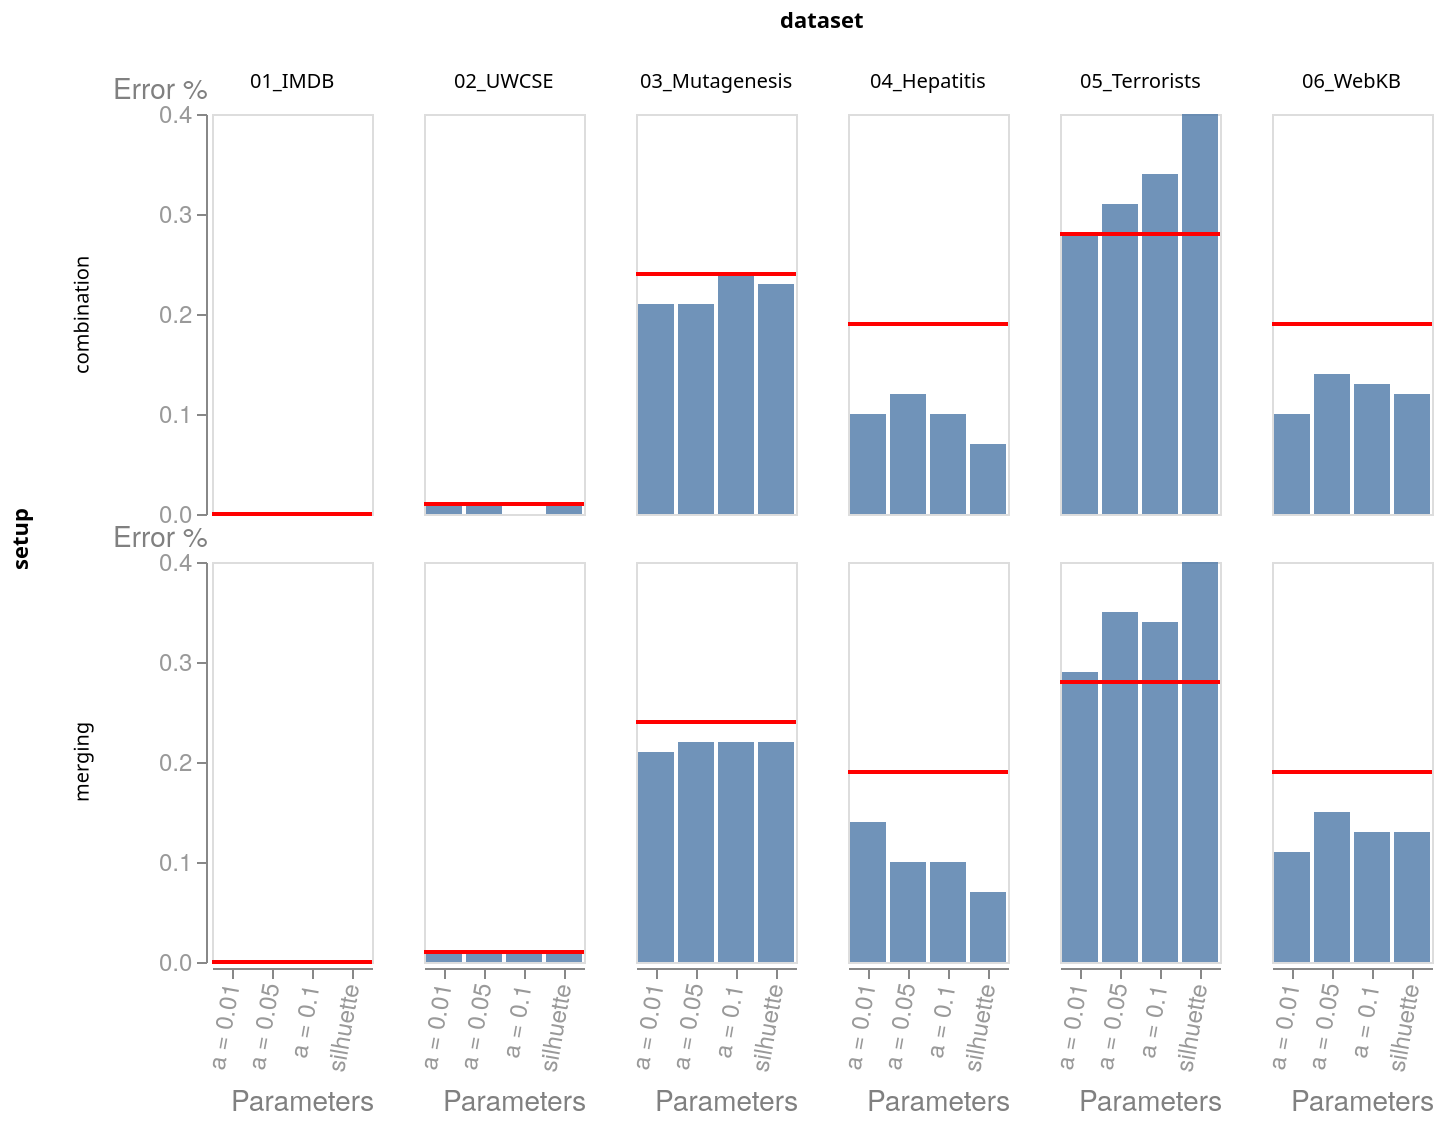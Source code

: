 {
  "$schema": "https://vega.github.io/schema/vega-lite/v2.json",
  "data": {
    "values": [
      {
        "algorithm": "-",
        "setup": "combination",
        "params": "original",
        "acc": 1.0,
        "complexity": 2.0,
        "dataset": "01_IMDB"
      },
      {
        "algorithm": "-",
        "setup": "combination",
        "params": "original",
        "acc": 0.99,
        "complexity": 3.0,
        "dataset": "02_UWCSE"
      },
      {
        "algorithm": "-",
        "setup": "combination",
        "params": "original",
        "acc": 0.76,
        "complexity": 27.2,
        "dataset": "03_Mutagenesis"
      },
      {
        "algorithm": "-",
        "setup": "combination",
        "params": "original",
        "acc": 0.72,
        "complexity": 84.6,
        "dataset": "05_Terrorists"
      },
      {
        "algorithm": "-",
        "setup": "combination",
        "params": "original",
        "acc": 0.81,
        "complexity": 22.4,
        "dataset": "04_Hepatitis"
      },
      {
        "algorithm": "-",
        "setup": "combination",
        "params": "original",
        "acc": 0.81,
        "complexity": 18.2,
        "dataset": "06_WebKB"
      },
      {
        "algorithm": "-",
        "setup": "merging",
        "params": "original",
        "acc": 1.0,
        "complexity": 2.0,
        "dataset": "01_IMDB"
      },
      {
        "algorithm": "-",
        "setup": "merging",
        "params": "original",
        "acc": 0.99,
        "complexity": 3.0,
        "dataset": "02_UWCSE"
      },
      {
        "algorithm": "-",
        "setup": "merging",
        "params": "original",
        "acc": 0.76,
        "complexity": 27.2,
        "dataset": "03_Mutagenesis"
      },
      {
        "algorithm": "-",
        "setup": "merging",
        "params": "original",
        "acc": 0.72,
        "complexity": 84.6,
        "dataset": "05_Terrorists"
      },
      {
        "algorithm": "-",
        "setup": "merging",
        "params": "original",
        "acc": 0.81,
        "complexity": 22.4,
        "dataset": "04_Hepatitis"
      },
      {
        "algorithm": "-",
        "setup": "merging",
        "params": "original",
        "acc": 0.81,
        "complexity": 18.2,
        "dataset": "06_WebKB"
      },
      {
        "algorithm": "Spectral",
        "setup": "merging",
        "params": "a = 0.01",
        "acc": 1.0,
        "complexity": 1.0,
        "dataset": "01_IMDB"
      },
      {
        "algorithm": "Spectral",
        "setup": "merging",
        "params": "a = 0.05",
        "acc": 1.0,
        "complexity": 1.0,
        "dataset": "01_IMDB"
      },
      {
        "algorithm": "Spectral",
        "setup": "merging",
        "params": "a = 0.1",
        "acc": 1.0,
        "complexity": 1.0,
        "dataset": "01_IMDB"
      },
      {
        "algorithm": "Spectral",
        "setup": "merging",
        "params": "silhuette",
        "acc": 1.0,
        "complexity": 1.0,
        "dataset": "01_IMDB"
      },
      {
        "algorithm": "Hierarchical",
        "setup": "merging",
        "params": "a = 0.01",
        "acc": 1.0,
        "complexity": 1.0,
        "dataset": "01_IMDB"
      },
      {
        "algorithm": "Hierarchical",
        "setup": "merging",
        "params": "a = 0.05",
        "acc": 1.0,
        "complexity": 1.0,
        "dataset": "01_IMDB"
      },
      {
        "algorithm": "Hierarchical",
        "setup": "merging",
        "params": "a = 0.1",
        "acc": 1.0,
        "complexity": 1.0,
        "dataset": "01_IMDB"
      },
      {
        "algorithm": "Hierarchical",
        "setup": "merging",
        "params": "silhuette",
        "acc": 1.0,
        "complexity": 1.0,
        "dataset": "01_IMDB"
      },
      {
        "algorithm": "Spectral",
        "setup": "merging",
        "params": "a = 0.01",
        "acc": 0.99,
        "complexity": 1.2,
        "dataset": "02_UWCSE"
      },
      {
        "algorithm": "Spectral",
        "setup": "merging",
        "params": "a = 0.05",
        "acc": 0.99,
        "complexity": 1.0,
        "dataset": "02_UWCSE"
      },
      {
        "algorithm": "Spectral",
        "setup": "merging",
        "params": "a = 0.1",
        "acc": 0.99,
        "complexity": 1.2,
        "dataset": "02_UWCSE"
      },
      {
        "algorithm": "Spectral",
        "setup": "merging",
        "params": "silhuette",
        "acc": 0.99,
        "complexity": 1.0,
        "dataset": "02_UWCSE"
      },
      {
        "algorithm": "Hierarchical",
        "setup": "merging",
        "params": "a = 0.01",
        "acc": 1.0,
        "complexity": 4.4,
        "dataset": "02_UWCSE"
      },
      {
        "algorithm": "Hierarchical",
        "setup": "merging",
        "params": "a = 0.05",
        "acc": 1.0,
        "complexity": 4.2,
        "dataset": "02_UWCSE"
      },
      {
        "algorithm": "Hierarchical",
        "setup": "merging",
        "params": "a = 0.1",
        "acc": 1.0,
        "complexity": 4.0,
        "dataset": "02_UWCSE"
      },
      {
        "algorithm": "Hierarchical",
        "setup": "merging",
        "params": "silhuette",
        "acc": 1.0,
        "complexity": 1.0,
        "dataset": "02_UWCSE"
      },
      {
        "algorithm": "Spectral",
        "setup": "merging",
        "params": "a = 0.01",
        "acc": 0.79,
        "complexity": 6.6,
        "dataset": "03_Mutagenesis"
      },
      {
        "algorithm": "Spectral",
        "setup": "merging",
        "params": "a = 0.05",
        "acc": 0.78,
        "complexity": 2.4,
        "dataset": "03_Mutagenesis"
      },
      {
        "algorithm": "Spectral",
        "setup": "merging",
        "params": "a = 0.1",
        "acc": 0.78,
        "complexity": 1.8,
        "dataset": "03_Mutagenesis"
      },
      {
        "algorithm": "Spectral",
        "setup": "merging",
        "params": "silhuette",
        "acc": 0.78,
        "complexity": 2.0,
        "dataset": "03_Mutagenesis"
      },
      {
        "algorithm": "Hierarchical",
        "setup": "merging",
        "params": "a = 0.01",
        "acc": 0.83,
        "complexity": 2.0,
        "dataset": "03_Mutagenesis"
      },
      {
        "algorithm": "Hierarchical",
        "setup": "merging",
        "params": "a = 0.05",
        "acc": 0.83,
        "complexity": 2.0,
        "dataset": "03_Mutagenesis"
      },
      {
        "algorithm": "Hierarchical",
        "setup": "merging",
        "params": "a = 0.1",
        "acc": 0.79,
        "complexity": 5.2,
        "dataset": "03_Mutagenesis"
      },
      {
        "algorithm": "Hierarchical",
        "setup": "merging",
        "params": "silhuette",
        "acc": 0.80,
        "complexity": 3.4,
        "dataset": "03_Mutagenesis"
      },
      {
        "algorithm": "Spectral",
        "setup": "merging",
        "params": "a = 0.01",
        "acc": 0.71,
        "complexity": 34.4,
        "dataset": "05_Terrorists"
      },
      {
        "algorithm": "Spectral",
        "setup": "merging",
        "params": "a = 0.05",
        "acc": 0.65,
        "complexity": 21.6,
        "dataset": "05_Terrorists"
      },
      {
        "algorithm": "Spectral",
        "setup": "merging",
        "params": "a = 0.1",
        "acc": 0.66,
        "complexity": 32.4,
        "dataset": "05_Terrorists"
      },
      {
        "algorithm": "Spectral",
        "setup": "merging",
        "params": "silhuette",
        "acc": 0.60,
        "complexity": 23.6,
        "dataset": "05_Terrorists"
      },
      {
        "algorithm": "Hierarchical",
        "setup": "merging",
        "params": "a = 0.01",
        "acc": 0.48,
        "complexity": 9.4,
        "dataset": "05_Terrorists"
      },
      {
        "algorithm": "Hierarchical",
        "setup": "merging",
        "params": "a = 0.05",
        "acc": 0.48,
        "complexity": 11.6,
        "dataset": "05_Terrorists"
      },
      {
        "algorithm": "Hierarchical",
        "setup": "merging",
        "params": "a = 0.1",
        "acc": 0.47,
        "complexity": 8.8,
        "dataset": "05_Terrorists"
      },
      {
        "algorithm": "Hierarchical",
        "setup": "merging",
        "params": "silhuette",
        "acc": 0.47,
        "complexity": 13.0,
        "dataset": "05_Terrorists"
      },
      {
        "algorithm": "Spectral",
        "setup": "merging",
        "params": "a = 0.01",
        "acc": 0.86,
        "complexity": 19.6,
        "dataset": "04_Hepatitis"
      },
      {
        "algorithm": "Spectral",
        "setup": "merging",
        "params": "a = 0.05",
        "acc": 0.90,
        "complexity": 7.6,
        "dataset": "04_Hepatitis"
      },
      {
        "algorithm": "Spectral",
        "setup": "merging",
        "params": "a = 0.1",
        "acc": 0.90,
        "complexity": 6.5,
        "dataset": "04_Hepatitis"
      },
      {
        "algorithm": "Spectral",
        "setup": "merging",
        "params": "silhuette",
        "acc": 0.93,
        "complexity": 5.33,
        "dataset": "04_Hepatitis"
      },
      {
        "algorithm": "Hierarchical",
        "setup": "merging",
        "params": "a = 0.01",
        "acc": 0.86,
        "complexity": 12.0,
        "dataset": "04_Hepatitis"
      },
      {
        "algorithm": "Hierarchical",
        "setup": "merging",
        "params": "a = 0.05",
        "acc": 0.82,
        "complexity": 16.0,
        "dataset": "04_Hepatitis"
      },
      {
        "algorithm": "Hierarchical",
        "setup": "merging",
        "params": "a = 0.1",
        "acc": 0.82,
        "complexity": 13.4,
        "dataset": "04_Hepatitis"
      },
      {
        "algorithm": "Hierarchical",
        "setup": "merging",
        "params": "silhuette",
        "acc": 0.93,
        "complexity": 8.66,
        "dataset": "04_Hepatitis"
      },
      {
        "algorithm": "Spectral",
        "setup": "merging",
        "params": "a = 0.01",
        "acc": 0.89,
        "complexity": 13.6,
        "dataset": "06_WebKB"
      },
      {
        "algorithm": "Spectral",
        "setup": "merging",
        "params": "a = 0.05",
        "acc": 0.85,
        "complexity": 15.6,
        "dataset": "06_WebKB"
      },
      {
        "algorithm": "Spectral",
        "setup": "merging",
        "params": "a = 0.1",
        "acc": 0.87,
        "complexity": 17.8,
        "dataset": "06_WebKB"
      },
      {
        "algorithm": "Spectral",
        "setup": "merging",
        "params": "silhuette",
        "acc": 0.87,
        "complexity": 14.8,
        "dataset": "06_WebKB"
      },
      {
        "algorithm": "Hierarchical",
        "setup": "merging",
        "params": "a = 0.01",
        "acc": 0.83,
        "complexity": 12.6,
        "dataset": "06_WebKB"
      },
      {
        "algorithm": "Hierarchical",
        "setup": "merging",
        "params": "a = 0.05",
        "acc": 0.69,
        "complexity": 27.2,
        "dataset": "06_WebKB"
      },
      {
        "algorithm": "Hierarchical",
        "setup": "merging",
        "params": "a = 0.1",
        "acc": 0.61,
        "complexity": 32.2,
        "dataset": "06_WebKB"
      },
      {
        "algorithm": "Hierarchical",
        "setup": "merging",
        "params": "silhuette",
        "acc": 0.68,
        "complexity": 18.0,
        "dataset": "06_WebKB"
      },
      {
        "algorithm": "Spectral",
        "setup": "combination",
        "params": "a = 0.01",
        "acc": 1.0,
        "complexity": 1.0,
        "dataset": "01_IMDB"
      },
      {
        "algorithm": "Spectral",
        "setup": "combination",
        "params": "a = 0.05",
        "acc": 1.0,
        "complexity": 1.0,
        "dataset": "01_IMDB"
      },
      {
        "algorithm": "Spectral",
        "setup": "combination",
        "params": "a = 0.1",
        "acc": 1.0,
        "complexity": 1.0,
        "dataset": "01_IMDB"
      },
      {
        "algorithm": "Spectral",
        "setup": "combination",
        "params": "silhuette",
        "acc": 1.0,
        "complexity": 1.0,
        "dataset": "01_IMDB"
      },
      {
        "algorithm": "Hierarchical",
        "setup": "combination",
        "params": "a = 0.01",
        "acc": 1.0,
        "complexity": 1.0,
        "dataset": "01_IMDB"
      },
      {
        "algorithm": "Hierarchical",
        "setup": "combination",
        "params": "a = 0.05",
        "acc": 1.0,
        "complexity": 1.0,
        "dataset": "01_IMDB"
      },
      {
        "algorithm": "Hierarchical",
        "setup": "combination",
        "params": "a = 0.1",
        "acc": 1.0,
        "complexity": 1.0,
        "dataset": "01_IMDB"
      },
      {
        "algorithm": "Hierarchical",
        "setup": "combination",
        "params": "silhuette",
        "acc": 1.0,
        "complexity": 1.0,
        "dataset": "01_IMDB"
      },
      {
        "algorithm": "Spectral",
        "setup": "combination",
        "params": "a = 0.01",
        "acc": 0.99,
        "complexity": 1.2,
        "dataset": "02_UWCSE"
      },
      {
        "algorithm": "Spectral",
        "setup": "combination",
        "params": "a = 0.05",
        "acc": 0.99,
        "complexity": 1.0,
        "dataset": "02_UWCSE"
      },
      {
        "algorithm": "Spectral",
        "setup": "combination",
        "params": "a = 0.1",
        "acc": 1.0,
        "complexity": 1.0,
        "dataset": "02_UWCSE"
      },
      {
        "algorithm": "Spectral",
        "setup": "combination",
        "params": "silhuette",
        "acc": 0.99,
        "complexity": 1.0,
        "dataset": "02_UWCSE"
      },
      {
        "algorithm": "Hierarchical",
        "setup": "combination",
        "params": "a = 0.01",
        "acc": 0.99,
        "complexity": 2.8,
        "dataset": "02_UWCSE"
      },
      {
        "algorithm": "Hierarchical",
        "setup": "combination",
        "params": "a = 0.05",
        "acc": 0.99,
        "complexity": 2.8,
        "dataset": "02_UWCSE"
      },
      {
        "algorithm": "Hierarchical",
        "setup": "combination",
        "params": "a = 0.1",
        "acc": 0.99,
        "complexity": 2.8,
        "dataset": "02_UWCSE"
      },
      {
        "algorithm": "Hierarchical",
        "setup": "combination",
        "params": "silhuette",
        "acc": 0.99,
        "complexity": 2.0,
        "dataset": "02_UWCSE"
      },
      {
        "algorithm": "Spectral",
        "setup": "combination",
        "params": "a = 0.01",
        "acc": 0.79,
        "complexity": 2.0,
        "dataset": "03_Mutagenesis"
      },
      {
        "algorithm": "Spectral",
        "setup": "combination",
        "params": "a = 0.05",
        "acc": 0.79,
        "complexity": 2.0,
        "dataset": "03_Mutagenesis"
      },
      {
        "algorithm": "Spectral",
        "setup": "combination",
        "params": "a = 0.1",
        "acc": 0.76,
        "complexity": 2.0,
        "dataset": "03_Mutagenesis"
      },
      {
        "algorithm": "Spectral",
        "setup": "combination",
        "params": "silhuette",
        "acc": 0.77,
        "complexity": 2.0,
        "dataset": "03_Mutagenesis"
      },
      {
        "algorithm": "Hierarchical",
        "setup": "combination",
        "params": "a = 0.01",
        "acc": 0.79,
        "complexity": 4.0,
        "dataset": "03_Mutagenesis"
      },
      {
        "algorithm": "Hierarchical",
        "setup": "combination",
        "params": "a = 0.05",
        "acc": 0.78,
        "complexity": 2.8,
        "dataset": "03_Mutagenesis"
      },
      {
        "algorithm": "Hierarchical",
        "setup": "combination",
        "params": "a = 0.1",
        "acc": 0.78,
        "complexity": 11.0,
        "dataset": "03_Mutagenesis"
      },
      {
        "algorithm": "Hierarchical",
        "setup": "combination",
        "params": "silhuette",
        "acc": 0.80,
        "complexity": 4.0,
        "dataset": "03_Mutagenesis"
      },
      {
        "algorithm": "Spectral",
        "setup": "combination",
        "params": "a = 0.01",
        "acc": 0.72,
        "complexity": 24.0,
        "dataset": "05_Terrorists"
      },
      {
        "algorithm": "Spectral",
        "setup": "combination",
        "params": "a = 0.05",
        "acc": 0.69,
        "complexity": 22.8,
        "dataset": "05_Terrorists"
      },
      {
        "algorithm": "Spectral",
        "setup": "combination",
        "params": "a = 0.1",
        "acc": 0.66,
        "complexity": 16.8,
        "dataset": "05_Terrorists"
      },
      {
        "algorithm": "Spectral",
        "setup": "combination",
        "params": "silhuette",
        "acc": 0.6,
        "complexity": 24.2,
        "dataset": "05_Terrorists"
      },
      {
        "algorithm": "Hierarchical",
        "setup": "combination",
        "params": "a = 0.01",
        "acc": 0.51,
        "complexity": 30.6,
        "dataset": "05_Terrorists"
      },
      {
        "algorithm": "Hierarchical",
        "setup": "combination",
        "params": "a = 0.05",
        "acc": 0.51,
        "complexity": 30.6,
        "dataset": "05_Terrorists"
      },
      {
        "algorithm": "Hierarchical",
        "setup": "combination",
        "params": "a = 0.1",
        "acc": 0.5,
        "complexity": 27.3,
        "dataset": "05_Terrorists"
      },
      {
        "algorithm": "Hierarchical",
        "setup": "combination",
        "params": "silhuette",
        "acc": 0.5,
        "complexity": 30.0,
        "dataset": "05_Terrorists"
      },
      {
        "algorithm": "Spectral",
        "setup": "combination",
        "params": "a = 0.01",
        "acc": 0.9,
        "complexity": 7.6,
        "dataset": "04_Hepatitis"
      },
      {
        "algorithm": "Spectral",
        "setup": "combination",
        "params": "a = 0.05",
        "acc": 0.88,
        "complexity": 12.2,
        "dataset": "04_Hepatitis"
      },
      {
        "algorithm": "Spectral",
        "setup": "combination",
        "params": "a = 0.1",
        "acc": 0.9,
        "complexity": 12.6,
        "dataset": "04_Hepatitis"
      },
      {
        "algorithm": "Spectral",
        "setup": "combination",
        "params": "silhuette",
        "acc": 0.93,
        "complexity": 16.4,
        "dataset": "04_Hepatitis"
      },
      {
        "algorithm": "Hierarchical",
        "setup": "combination",
        "params": "a = 0.01",
        "acc": 0.80,
        "complexity": 29.33,
        "dataset": "04_Hepatitis"
      },
      {
        "algorithm": "Hierarchical",
        "setup": "combination",
        "params": "a = 0.05",
        "acc": 0.82,
        "complexity": 16.33,
        "dataset": "04_Hepatitis"
      },
      {
        "algorithm": "Hierarchical",
        "setup": "combination",
        "params": "a = 0.1",
        "acc": 0.78,
        "complexity": 14.0,
        "dataset": "04_Hepatitis"
      },
      {
        "algorithm": "Hierarchical",
        "setup": "combination",
        "params": "silhuette",
        "acc": 0.83,
        "complexity": 11.6,
        "dataset": "04_Hepatitis"
      },
      {
        "algorithm": "Spectral",
        "setup": "combination",
        "params": "a = 0.01",
        "acc": 0.90,
        "complexity": 11.8,
        "dataset": "06_WebKB"
      },
      {
        "algorithm": "Spectral",
        "setup": "combination",
        "params": "a = 0.05",
        "acc": 0.86,
        "complexity": 10.0,
        "dataset": "06_WebKB"
      },
      {
        "algorithm": "Spectral",
        "setup": "combination",
        "params": "a = 0.1",
        "acc": 0.87,
        "complexity": 17.0,
        "dataset": "06_WebKB"
      },
      {
        "algorithm": "Spectral",
        "setup": "combination",
        "params": "silhuette",
        "acc": 0.88,
        "complexity": 13.8,
        "dataset": "06_WebKB"
      },
      {
        "algorithm": "Hierarchical",
        "setup": "combination",
        "params": "a = 0.01",
        "acc": 0.83,
        "complexity": 12.6,
        "dataset": "06_WebKB"
      },
      {
        "algorithm": "Hierarchical",
        "setup": "combination",
        "params": "a = 0.05",
        "acc": 0.69,
        "complexity": 27.2,
        "dataset": "06_WebKB"
      },
      {
        "algorithm": "Hierarchical",
        "setup": "combination",
        "params": "a = 0.1",
        "acc": 0.61,
        "complexity": 32.2,
        "dataset": "06_WebKB"
      },
      {
        "algorithm": "Hierarchical",
        "setup": "combination",
        "params": "silhuette",
        "acc": 0.68,
        "complexity": 18.0,
        "dataset": "06_WebKB"
      },
      {
        "algorithm": "MRC",
        "setup": "MRC",
        "params": "l = -1",
        "acc": 1.0,
        "complexity": 1.0,
        "dataset": "01_IMDB"
      },
      {
        "algorithm": "MRC",
        "setup": "MRC",
        "params": "l = -5",
        "acc": 1.0,
        "complexity": 1.0,
        "dataset": "01_IMDB"
      },
      {
        "algorithm": "MRC",
        "setup": "MRC",
        "params": "l = -10",
        "acc": 1.0,
        "complexity": 1.0,
        "dataset": "01_IMDB"
      },
      {
        "algorithm": "MRC",
        "setup": "MRC",
        "params": "l = -1",
        "acc": 0.93,
        "complexity": 21.0,
        "dataset": "02_UWCSE"
      },
      {
        "algorithm": "MRC",
        "setup": "MRC",
        "params": "l = -5",
        "acc": 0.95,
        "complexity": 25.9,
        "dataset": "02_UWCSE"
      },
      {
        "algorithm": "MRC",
        "setup": "MRC",
        "params": "l = -10",
        "acc": 0.96,
        "complexity": 13.7,
        "dataset": "02_UWCSE"
      },
      {
        "algorithm": "MRC",
        "setup": "MRC",
        "params": "l = -1",
        "acc": 0.6,
        "complexity": 0.0,
        "dataset": "03_Mutagenesis"
      },
      {
        "algorithm": "MRC",
        "setup": "MRC",
        "params": "l = -5",
        "acc": 0.63,
        "complexity": 23.5,
        "dataset": "03_Mutagenesis"
      },
      {
        "algorithm": "MRC",
        "setup": "MRC",
        "params": "l = -10",
        "acc": 0.72,
        "complexity": 35.0,
        "dataset": "03_Mutagenesis"
      },
      {
        "algorithm": "MRC",
        "setup": "MRC",
        "params": "l = -1",
        "acc": 0.64,
        "complexity": 138.7,
        "dataset": "05_Terrorists"
      },
      {
        "algorithm": "MRC",
        "setup": "MRC",
        "params": "l = -5",
        "acc": 0.5,
        "complexity": 126.5,
        "dataset": "05_Terrorists"
      },
      {
        "algorithm": "MRC",
        "setup": "MRC",
        "params": "l = -10",
        "acc": 0.51,
        "complexity": 102.1,
        "dataset": "05_Terrorists"
      },
      {
        "algorithm": "MRC",
        "setup": "MRC",
        "params": "l = -1",
        "acc": 0.61,
        "complexity": 99.4,
        "dataset": "04_Hepatitis"
      },
      {
        "algorithm": "MRC",
        "setup": "MRC",
        "params": "l = -5",
        "acc": 0.84,
        "complexity": 64.8,
        "dataset": "04_Hepatitis"
      },
      {
        "algorithm": "MRC",
        "setup": "MRC",
        "params": "l = -10",
        "acc": 0.57,
        "complexity": 5.7,
        "dataset": "04_Hepatitis"
      },
      {
        "algorithm": "MRC",
        "setup": "MRC",
        "params": "l = -1",
        "acc": 0.64,
        "complexity": 44.4,
        "dataset": "06_WebKB"
      },
      {
        "algorithm": "MRC",
        "setup": "MRC",
        "params": "l = -5",
        "acc": 0.68,
        "complexity": 40.0,
        "dataset": "06_WebKB"
      },
      {
        "algorithm": "MRC",
        "setup": "MRC",
        "params": "l = -10",
        "acc": 0.66,
        "complexity": 40.8,
        "dataset": "06_WebKB"
      }
    ]
  },
  "transform": [
    {
      "filter": {
        "field": "setup",
        "oneOf": [
          "combination",
          "merging"
        ]
      }
    },
    {
      "filter": {
        "field": "algorithm",
        "oneOf": [
          "Spectral",
          "-"
        ]
      }
    },
    {
      "calculate": "1.0 - datum.acc",
      "as": "error"
    }
  ],
  "facet": {
    "column": {
      "field": "dataset",
      "type": "ordinal"
    },
    "row": {
      "field": "setup",
      "type": "nominal"
    }
  },
  "spec": {
    "layer": [
      {
        "mark": {
          "type": "bar"
        },
        "transform": [
          {
            "filter": {
              "field": "algorithm",
              "equal": "Spectral"
            }
          }
        ],
        "encoding": {
          "x": {
            "field": "params",
            "type": "ordinal",
            "axis": {
              "title": "Parameters"
            }
          },
          "y": {
            "field": "error",
            "type": "quantitative",
            "axis": {
              "title": "Error %"
            }
          },
          "opacity": {
            "value": 0.8
          }
        }
      },
      {
        "mark": {
          "type": "rule",
          "color": "red",
          "size": 2
        },
        "transform": [
          {
            "filter": {
              "field": "algorithm",
              "equal": "-"
            }
          }
        ],
        "encoding": {
          "y": {
            "field": "error",
            "type": "quantitative"
          }
        }
      }
    ]
  },
  "resolve": {
    "scale": {
      "x": "shared"
    }
  },
  "config": {
    "axis": {
      "grid": false,
      "labelFontSize": 12,
      "labelFont": "Helvetica Neue",
      "labelColor": "grey",
      "labelOpacity": 0.8,
      "titleColor": "grey",
      "titleFont": "Helvetica Neue",
      "titleFontSize": 14,
      "titleFontWeight": "normal"
    },
    "axisX": {
      "labelAngle": -80,
      "titleX": 45,
      "titleY": 60
    },
    "axisY": {
      "titleAngle": 0,
      "titleY": -5,
      "titleX": -23
    }
  }
}
